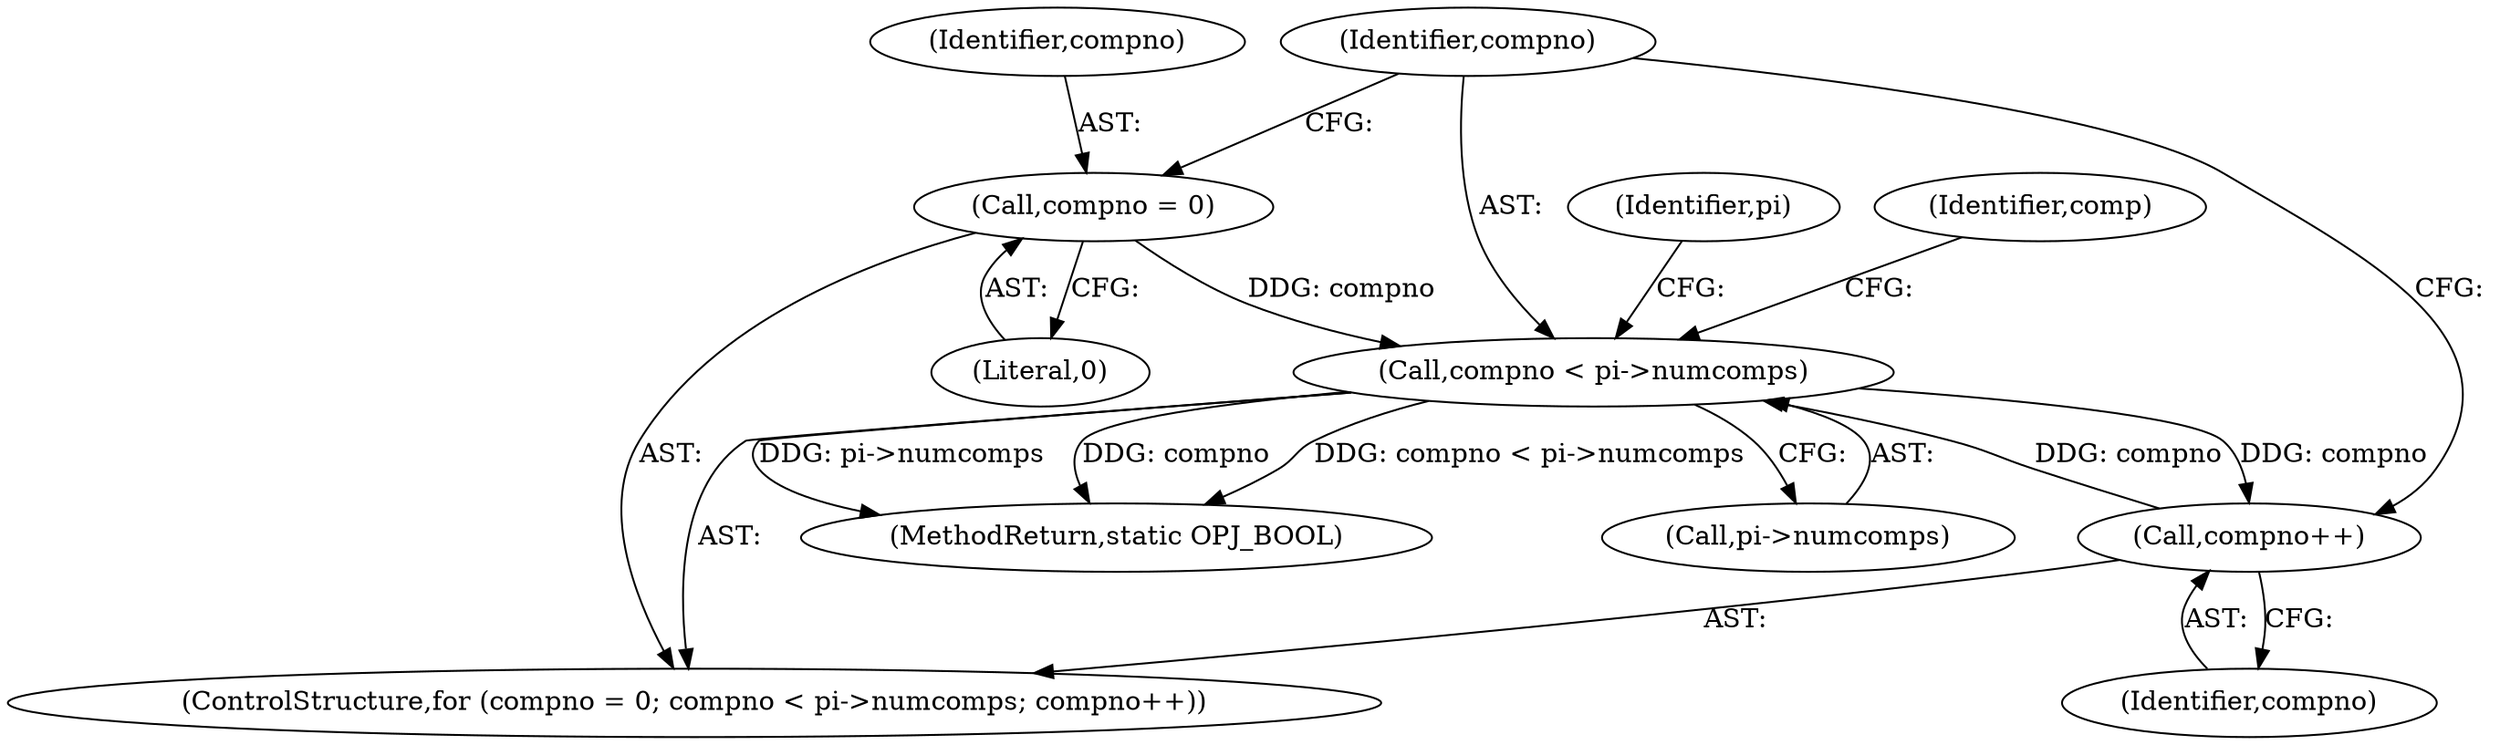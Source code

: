 digraph "0_openjpeg_d27ccf01c68a31ad62b33d2dc1ba2bb1eeaafe7b_0@pointer" {
"1000160" [label="(Call,compno < pi->numcomps)"];
"1000165" [label="(Call,compno++)"];
"1000160" [label="(Call,compno < pi->numcomps)"];
"1000157" [label="(Call,compno = 0)"];
"1000161" [label="(Identifier,compno)"];
"1000269" [label="(Identifier,pi)"];
"1000818" [label="(MethodReturn,static OPJ_BOOL)"];
"1000157" [label="(Call,compno = 0)"];
"1000162" [label="(Call,pi->numcomps)"];
"1000166" [label="(Identifier,compno)"];
"1000159" [label="(Literal,0)"];
"1000160" [label="(Call,compno < pi->numcomps)"];
"1000156" [label="(ControlStructure,for (compno = 0; compno < pi->numcomps; compno++))"];
"1000169" [label="(Identifier,comp)"];
"1000158" [label="(Identifier,compno)"];
"1000165" [label="(Call,compno++)"];
"1000160" -> "1000156"  [label="AST: "];
"1000160" -> "1000162"  [label="CFG: "];
"1000161" -> "1000160"  [label="AST: "];
"1000162" -> "1000160"  [label="AST: "];
"1000169" -> "1000160"  [label="CFG: "];
"1000269" -> "1000160"  [label="CFG: "];
"1000160" -> "1000818"  [label="DDG: compno < pi->numcomps"];
"1000160" -> "1000818"  [label="DDG: pi->numcomps"];
"1000160" -> "1000818"  [label="DDG: compno"];
"1000165" -> "1000160"  [label="DDG: compno"];
"1000157" -> "1000160"  [label="DDG: compno"];
"1000160" -> "1000165"  [label="DDG: compno"];
"1000165" -> "1000156"  [label="AST: "];
"1000165" -> "1000166"  [label="CFG: "];
"1000166" -> "1000165"  [label="AST: "];
"1000161" -> "1000165"  [label="CFG: "];
"1000157" -> "1000156"  [label="AST: "];
"1000157" -> "1000159"  [label="CFG: "];
"1000158" -> "1000157"  [label="AST: "];
"1000159" -> "1000157"  [label="AST: "];
"1000161" -> "1000157"  [label="CFG: "];
}
